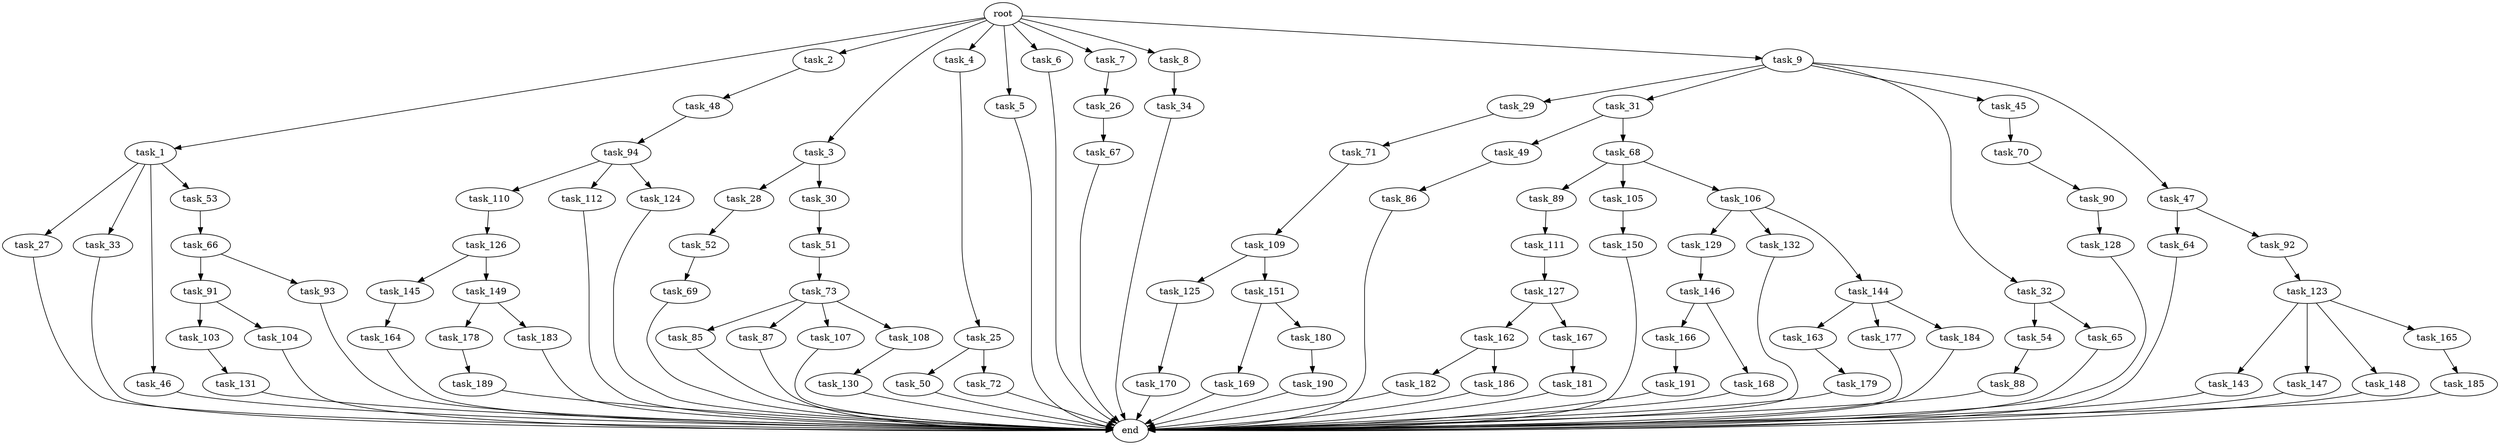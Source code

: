 digraph G {
  root [size="0.000000"];
  task_1 [size="2.048000"];
  task_2 [size="2.048000"];
  task_3 [size="2.048000"];
  task_4 [size="2.048000"];
  task_5 [size="2.048000"];
  task_6 [size="2.048000"];
  task_7 [size="2.048000"];
  task_8 [size="2.048000"];
  task_9 [size="2.048000"];
  task_25 [size="274877906.944000"];
  task_26 [size="1391569403.904000"];
  task_27 [size="1391569403.904000"];
  task_28 [size="68719476.736000"];
  task_29 [size="841813590.016000"];
  task_30 [size="68719476.736000"];
  task_31 [size="841813590.016000"];
  task_32 [size="841813590.016000"];
  task_33 [size="1391569403.904000"];
  task_34 [size="1717986918.400000"];
  task_45 [size="841813590.016000"];
  task_46 [size="1391569403.904000"];
  task_47 [size="841813590.016000"];
  task_48 [size="68719476.736000"];
  task_49 [size="1391569403.904000"];
  task_50 [size="274877906.944000"];
  task_51 [size="429496729.600000"];
  task_52 [size="1391569403.904000"];
  task_53 [size="1391569403.904000"];
  task_54 [size="429496729.600000"];
  task_64 [size="1099511627.776000"];
  task_65 [size="429496729.600000"];
  task_66 [size="1099511627.776000"];
  task_67 [size="274877906.944000"];
  task_68 [size="1391569403.904000"];
  task_69 [size="1717986918.400000"];
  task_70 [size="1391569403.904000"];
  task_71 [size="154618822.656000"];
  task_72 [size="274877906.944000"];
  task_73 [size="841813590.016000"];
  task_85 [size="841813590.016000"];
  task_86 [size="1391569403.904000"];
  task_87 [size="841813590.016000"];
  task_88 [size="841813590.016000"];
  task_89 [size="274877906.944000"];
  task_90 [size="1717986918.400000"];
  task_91 [size="1099511627.776000"];
  task_92 [size="1099511627.776000"];
  task_93 [size="1099511627.776000"];
  task_94 [size="841813590.016000"];
  task_103 [size="841813590.016000"];
  task_104 [size="841813590.016000"];
  task_105 [size="274877906.944000"];
  task_106 [size="274877906.944000"];
  task_107 [size="841813590.016000"];
  task_108 [size="841813590.016000"];
  task_109 [size="274877906.944000"];
  task_110 [size="1099511627.776000"];
  task_111 [size="1099511627.776000"];
  task_112 [size="1099511627.776000"];
  task_123 [size="841813590.016000"];
  task_124 [size="1099511627.776000"];
  task_125 [size="618475290.624000"];
  task_126 [size="274877906.944000"];
  task_127 [size="841813590.016000"];
  task_128 [size="274877906.944000"];
  task_129 [size="429496729.600000"];
  task_130 [size="1717986918.400000"];
  task_131 [size="841813590.016000"];
  task_132 [size="429496729.600000"];
  task_143 [size="618475290.624000"];
  task_144 [size="429496729.600000"];
  task_145 [size="429496729.600000"];
  task_146 [size="841813590.016000"];
  task_147 [size="618475290.624000"];
  task_148 [size="618475290.624000"];
  task_149 [size="429496729.600000"];
  task_150 [size="154618822.656000"];
  task_151 [size="618475290.624000"];
  task_162 [size="154618822.656000"];
  task_163 [size="618475290.624000"];
  task_164 [size="1717986918.400000"];
  task_165 [size="618475290.624000"];
  task_166 [size="1717986918.400000"];
  task_167 [size="154618822.656000"];
  task_168 [size="1717986918.400000"];
  task_169 [size="274877906.944000"];
  task_170 [size="154618822.656000"];
  task_177 [size="618475290.624000"];
  task_178 [size="1099511627.776000"];
  task_179 [size="1099511627.776000"];
  task_180 [size="274877906.944000"];
  task_181 [size="154618822.656000"];
  task_182 [size="68719476.736000"];
  task_183 [size="1099511627.776000"];
  task_184 [size="618475290.624000"];
  task_185 [size="68719476.736000"];
  task_186 [size="68719476.736000"];
  task_189 [size="429496729.600000"];
  task_190 [size="618475290.624000"];
  task_191 [size="841813590.016000"];
  end [size="0.000000"];

  root -> task_1 [size="1.000000"];
  root -> task_2 [size="1.000000"];
  root -> task_3 [size="1.000000"];
  root -> task_4 [size="1.000000"];
  root -> task_5 [size="1.000000"];
  root -> task_6 [size="1.000000"];
  root -> task_7 [size="1.000000"];
  root -> task_8 [size="1.000000"];
  root -> task_9 [size="1.000000"];
  task_1 -> task_27 [size="679477248.000000"];
  task_1 -> task_33 [size="679477248.000000"];
  task_1 -> task_46 [size="679477248.000000"];
  task_1 -> task_53 [size="679477248.000000"];
  task_2 -> task_48 [size="33554432.000000"];
  task_3 -> task_28 [size="33554432.000000"];
  task_3 -> task_30 [size="33554432.000000"];
  task_4 -> task_25 [size="134217728.000000"];
  task_5 -> end [size="1.000000"];
  task_6 -> end [size="1.000000"];
  task_7 -> task_26 [size="679477248.000000"];
  task_8 -> task_34 [size="838860800.000000"];
  task_9 -> task_29 [size="411041792.000000"];
  task_9 -> task_31 [size="411041792.000000"];
  task_9 -> task_32 [size="411041792.000000"];
  task_9 -> task_45 [size="411041792.000000"];
  task_9 -> task_47 [size="411041792.000000"];
  task_25 -> task_50 [size="134217728.000000"];
  task_25 -> task_72 [size="134217728.000000"];
  task_26 -> task_67 [size="134217728.000000"];
  task_27 -> end [size="1.000000"];
  task_28 -> task_52 [size="679477248.000000"];
  task_29 -> task_71 [size="75497472.000000"];
  task_30 -> task_51 [size="209715200.000000"];
  task_31 -> task_49 [size="679477248.000000"];
  task_31 -> task_68 [size="679477248.000000"];
  task_32 -> task_54 [size="209715200.000000"];
  task_32 -> task_65 [size="209715200.000000"];
  task_33 -> end [size="1.000000"];
  task_34 -> end [size="1.000000"];
  task_45 -> task_70 [size="679477248.000000"];
  task_46 -> end [size="1.000000"];
  task_47 -> task_64 [size="536870912.000000"];
  task_47 -> task_92 [size="536870912.000000"];
  task_48 -> task_94 [size="411041792.000000"];
  task_49 -> task_86 [size="679477248.000000"];
  task_50 -> end [size="1.000000"];
  task_51 -> task_73 [size="411041792.000000"];
  task_52 -> task_69 [size="838860800.000000"];
  task_53 -> task_66 [size="536870912.000000"];
  task_54 -> task_88 [size="411041792.000000"];
  task_64 -> end [size="1.000000"];
  task_65 -> end [size="1.000000"];
  task_66 -> task_91 [size="536870912.000000"];
  task_66 -> task_93 [size="536870912.000000"];
  task_67 -> end [size="1.000000"];
  task_68 -> task_89 [size="134217728.000000"];
  task_68 -> task_105 [size="134217728.000000"];
  task_68 -> task_106 [size="134217728.000000"];
  task_69 -> end [size="1.000000"];
  task_70 -> task_90 [size="838860800.000000"];
  task_71 -> task_109 [size="134217728.000000"];
  task_72 -> end [size="1.000000"];
  task_73 -> task_85 [size="411041792.000000"];
  task_73 -> task_87 [size="411041792.000000"];
  task_73 -> task_107 [size="411041792.000000"];
  task_73 -> task_108 [size="411041792.000000"];
  task_85 -> end [size="1.000000"];
  task_86 -> end [size="1.000000"];
  task_87 -> end [size="1.000000"];
  task_88 -> end [size="1.000000"];
  task_89 -> task_111 [size="536870912.000000"];
  task_90 -> task_128 [size="134217728.000000"];
  task_91 -> task_103 [size="411041792.000000"];
  task_91 -> task_104 [size="411041792.000000"];
  task_92 -> task_123 [size="411041792.000000"];
  task_93 -> end [size="1.000000"];
  task_94 -> task_110 [size="536870912.000000"];
  task_94 -> task_112 [size="536870912.000000"];
  task_94 -> task_124 [size="536870912.000000"];
  task_103 -> task_131 [size="411041792.000000"];
  task_104 -> end [size="1.000000"];
  task_105 -> task_150 [size="75497472.000000"];
  task_106 -> task_129 [size="209715200.000000"];
  task_106 -> task_132 [size="209715200.000000"];
  task_106 -> task_144 [size="209715200.000000"];
  task_107 -> end [size="1.000000"];
  task_108 -> task_130 [size="838860800.000000"];
  task_109 -> task_125 [size="301989888.000000"];
  task_109 -> task_151 [size="301989888.000000"];
  task_110 -> task_126 [size="134217728.000000"];
  task_111 -> task_127 [size="411041792.000000"];
  task_112 -> end [size="1.000000"];
  task_123 -> task_143 [size="301989888.000000"];
  task_123 -> task_147 [size="301989888.000000"];
  task_123 -> task_148 [size="301989888.000000"];
  task_123 -> task_165 [size="301989888.000000"];
  task_124 -> end [size="1.000000"];
  task_125 -> task_170 [size="75497472.000000"];
  task_126 -> task_145 [size="209715200.000000"];
  task_126 -> task_149 [size="209715200.000000"];
  task_127 -> task_162 [size="75497472.000000"];
  task_127 -> task_167 [size="75497472.000000"];
  task_128 -> end [size="1.000000"];
  task_129 -> task_146 [size="411041792.000000"];
  task_130 -> end [size="1.000000"];
  task_131 -> end [size="1.000000"];
  task_132 -> end [size="1.000000"];
  task_143 -> end [size="1.000000"];
  task_144 -> task_163 [size="301989888.000000"];
  task_144 -> task_177 [size="301989888.000000"];
  task_144 -> task_184 [size="301989888.000000"];
  task_145 -> task_164 [size="838860800.000000"];
  task_146 -> task_166 [size="838860800.000000"];
  task_146 -> task_168 [size="838860800.000000"];
  task_147 -> end [size="1.000000"];
  task_148 -> end [size="1.000000"];
  task_149 -> task_178 [size="536870912.000000"];
  task_149 -> task_183 [size="536870912.000000"];
  task_150 -> end [size="1.000000"];
  task_151 -> task_169 [size="134217728.000000"];
  task_151 -> task_180 [size="134217728.000000"];
  task_162 -> task_182 [size="33554432.000000"];
  task_162 -> task_186 [size="33554432.000000"];
  task_163 -> task_179 [size="536870912.000000"];
  task_164 -> end [size="1.000000"];
  task_165 -> task_185 [size="33554432.000000"];
  task_166 -> task_191 [size="411041792.000000"];
  task_167 -> task_181 [size="75497472.000000"];
  task_168 -> end [size="1.000000"];
  task_169 -> end [size="1.000000"];
  task_170 -> end [size="1.000000"];
  task_177 -> end [size="1.000000"];
  task_178 -> task_189 [size="209715200.000000"];
  task_179 -> end [size="1.000000"];
  task_180 -> task_190 [size="301989888.000000"];
  task_181 -> end [size="1.000000"];
  task_182 -> end [size="1.000000"];
  task_183 -> end [size="1.000000"];
  task_184 -> end [size="1.000000"];
  task_185 -> end [size="1.000000"];
  task_186 -> end [size="1.000000"];
  task_189 -> end [size="1.000000"];
  task_190 -> end [size="1.000000"];
  task_191 -> end [size="1.000000"];
}
